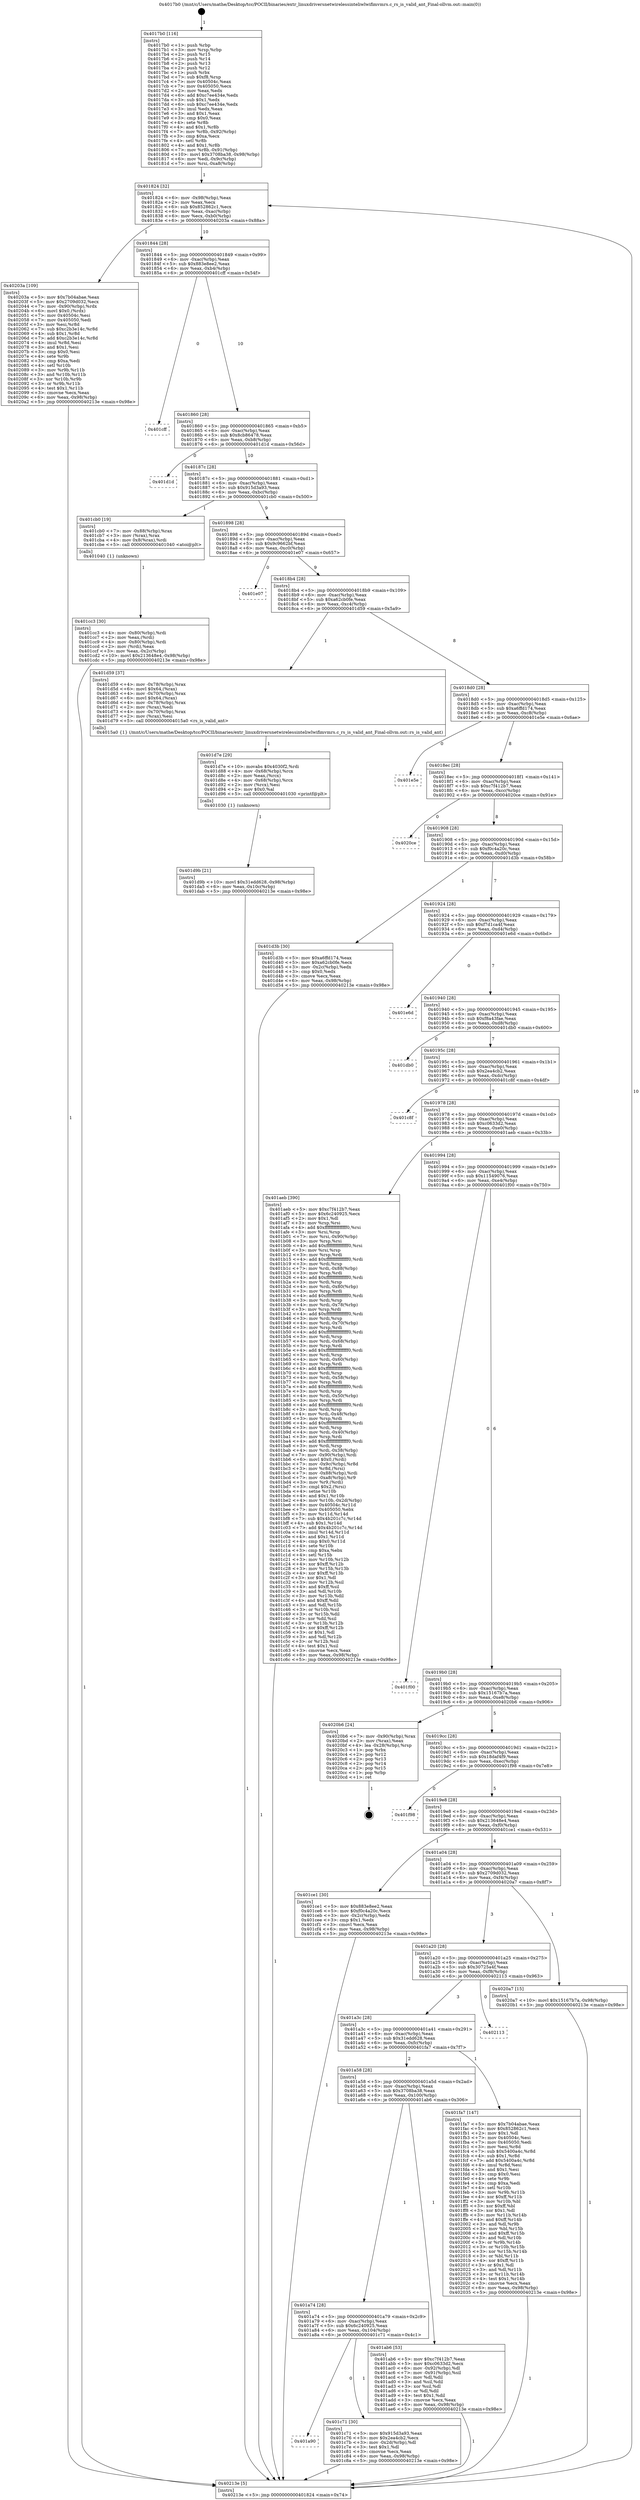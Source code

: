 digraph "0x4017b0" {
  label = "0x4017b0 (/mnt/c/Users/mathe/Desktop/tcc/POCII/binaries/extr_linuxdriversnetwirelessinteliwlwifimvmrs.c_rs_is_valid_ant_Final-ollvm.out::main(0))"
  labelloc = "t"
  node[shape=record]

  Entry [label="",width=0.3,height=0.3,shape=circle,fillcolor=black,style=filled]
  "0x401824" [label="{
     0x401824 [32]\l
     | [instrs]\l
     &nbsp;&nbsp;0x401824 \<+6\>: mov -0x98(%rbp),%eax\l
     &nbsp;&nbsp;0x40182a \<+2\>: mov %eax,%ecx\l
     &nbsp;&nbsp;0x40182c \<+6\>: sub $0x852862c1,%ecx\l
     &nbsp;&nbsp;0x401832 \<+6\>: mov %eax,-0xac(%rbp)\l
     &nbsp;&nbsp;0x401838 \<+6\>: mov %ecx,-0xb0(%rbp)\l
     &nbsp;&nbsp;0x40183e \<+6\>: je 000000000040203a \<main+0x88a\>\l
  }"]
  "0x40203a" [label="{
     0x40203a [109]\l
     | [instrs]\l
     &nbsp;&nbsp;0x40203a \<+5\>: mov $0x7b04abae,%eax\l
     &nbsp;&nbsp;0x40203f \<+5\>: mov $0x2709d032,%ecx\l
     &nbsp;&nbsp;0x402044 \<+7\>: mov -0x90(%rbp),%rdx\l
     &nbsp;&nbsp;0x40204b \<+6\>: movl $0x0,(%rdx)\l
     &nbsp;&nbsp;0x402051 \<+7\>: mov 0x40504c,%esi\l
     &nbsp;&nbsp;0x402058 \<+7\>: mov 0x405050,%edi\l
     &nbsp;&nbsp;0x40205f \<+3\>: mov %esi,%r8d\l
     &nbsp;&nbsp;0x402062 \<+7\>: sub $0xc2b3e14c,%r8d\l
     &nbsp;&nbsp;0x402069 \<+4\>: sub $0x1,%r8d\l
     &nbsp;&nbsp;0x40206d \<+7\>: add $0xc2b3e14c,%r8d\l
     &nbsp;&nbsp;0x402074 \<+4\>: imul %r8d,%esi\l
     &nbsp;&nbsp;0x402078 \<+3\>: and $0x1,%esi\l
     &nbsp;&nbsp;0x40207b \<+3\>: cmp $0x0,%esi\l
     &nbsp;&nbsp;0x40207e \<+4\>: sete %r9b\l
     &nbsp;&nbsp;0x402082 \<+3\>: cmp $0xa,%edi\l
     &nbsp;&nbsp;0x402085 \<+4\>: setl %r10b\l
     &nbsp;&nbsp;0x402089 \<+3\>: mov %r9b,%r11b\l
     &nbsp;&nbsp;0x40208c \<+3\>: and %r10b,%r11b\l
     &nbsp;&nbsp;0x40208f \<+3\>: xor %r10b,%r9b\l
     &nbsp;&nbsp;0x402092 \<+3\>: or %r9b,%r11b\l
     &nbsp;&nbsp;0x402095 \<+4\>: test $0x1,%r11b\l
     &nbsp;&nbsp;0x402099 \<+3\>: cmovne %ecx,%eax\l
     &nbsp;&nbsp;0x40209c \<+6\>: mov %eax,-0x98(%rbp)\l
     &nbsp;&nbsp;0x4020a2 \<+5\>: jmp 000000000040213e \<main+0x98e\>\l
  }"]
  "0x401844" [label="{
     0x401844 [28]\l
     | [instrs]\l
     &nbsp;&nbsp;0x401844 \<+5\>: jmp 0000000000401849 \<main+0x99\>\l
     &nbsp;&nbsp;0x401849 \<+6\>: mov -0xac(%rbp),%eax\l
     &nbsp;&nbsp;0x40184f \<+5\>: sub $0x883e8ee2,%eax\l
     &nbsp;&nbsp;0x401854 \<+6\>: mov %eax,-0xb4(%rbp)\l
     &nbsp;&nbsp;0x40185a \<+6\>: je 0000000000401cff \<main+0x54f\>\l
  }"]
  Exit [label="",width=0.3,height=0.3,shape=circle,fillcolor=black,style=filled,peripheries=2]
  "0x401cff" [label="{
     0x401cff\l
  }", style=dashed]
  "0x401860" [label="{
     0x401860 [28]\l
     | [instrs]\l
     &nbsp;&nbsp;0x401860 \<+5\>: jmp 0000000000401865 \<main+0xb5\>\l
     &nbsp;&nbsp;0x401865 \<+6\>: mov -0xac(%rbp),%eax\l
     &nbsp;&nbsp;0x40186b \<+5\>: sub $0x8cb86478,%eax\l
     &nbsp;&nbsp;0x401870 \<+6\>: mov %eax,-0xb8(%rbp)\l
     &nbsp;&nbsp;0x401876 \<+6\>: je 0000000000401d1d \<main+0x56d\>\l
  }"]
  "0x401d9b" [label="{
     0x401d9b [21]\l
     | [instrs]\l
     &nbsp;&nbsp;0x401d9b \<+10\>: movl $0x31edd628,-0x98(%rbp)\l
     &nbsp;&nbsp;0x401da5 \<+6\>: mov %eax,-0x10c(%rbp)\l
     &nbsp;&nbsp;0x401dab \<+5\>: jmp 000000000040213e \<main+0x98e\>\l
  }"]
  "0x401d1d" [label="{
     0x401d1d\l
  }", style=dashed]
  "0x40187c" [label="{
     0x40187c [28]\l
     | [instrs]\l
     &nbsp;&nbsp;0x40187c \<+5\>: jmp 0000000000401881 \<main+0xd1\>\l
     &nbsp;&nbsp;0x401881 \<+6\>: mov -0xac(%rbp),%eax\l
     &nbsp;&nbsp;0x401887 \<+5\>: sub $0x915d3a93,%eax\l
     &nbsp;&nbsp;0x40188c \<+6\>: mov %eax,-0xbc(%rbp)\l
     &nbsp;&nbsp;0x401892 \<+6\>: je 0000000000401cb0 \<main+0x500\>\l
  }"]
  "0x401d7e" [label="{
     0x401d7e [29]\l
     | [instrs]\l
     &nbsp;&nbsp;0x401d7e \<+10\>: movabs $0x4030f2,%rdi\l
     &nbsp;&nbsp;0x401d88 \<+4\>: mov -0x68(%rbp),%rcx\l
     &nbsp;&nbsp;0x401d8c \<+2\>: mov %eax,(%rcx)\l
     &nbsp;&nbsp;0x401d8e \<+4\>: mov -0x68(%rbp),%rcx\l
     &nbsp;&nbsp;0x401d92 \<+2\>: mov (%rcx),%esi\l
     &nbsp;&nbsp;0x401d94 \<+2\>: mov $0x0,%al\l
     &nbsp;&nbsp;0x401d96 \<+5\>: call 0000000000401030 \<printf@plt\>\l
     | [calls]\l
     &nbsp;&nbsp;0x401030 \{1\} (unknown)\l
  }"]
  "0x401cb0" [label="{
     0x401cb0 [19]\l
     | [instrs]\l
     &nbsp;&nbsp;0x401cb0 \<+7\>: mov -0x88(%rbp),%rax\l
     &nbsp;&nbsp;0x401cb7 \<+3\>: mov (%rax),%rax\l
     &nbsp;&nbsp;0x401cba \<+4\>: mov 0x8(%rax),%rdi\l
     &nbsp;&nbsp;0x401cbe \<+5\>: call 0000000000401040 \<atoi@plt\>\l
     | [calls]\l
     &nbsp;&nbsp;0x401040 \{1\} (unknown)\l
  }"]
  "0x401898" [label="{
     0x401898 [28]\l
     | [instrs]\l
     &nbsp;&nbsp;0x401898 \<+5\>: jmp 000000000040189d \<main+0xed\>\l
     &nbsp;&nbsp;0x40189d \<+6\>: mov -0xac(%rbp),%eax\l
     &nbsp;&nbsp;0x4018a3 \<+5\>: sub $0x9c9662bf,%eax\l
     &nbsp;&nbsp;0x4018a8 \<+6\>: mov %eax,-0xc0(%rbp)\l
     &nbsp;&nbsp;0x4018ae \<+6\>: je 0000000000401e07 \<main+0x657\>\l
  }"]
  "0x401cc3" [label="{
     0x401cc3 [30]\l
     | [instrs]\l
     &nbsp;&nbsp;0x401cc3 \<+4\>: mov -0x80(%rbp),%rdi\l
     &nbsp;&nbsp;0x401cc7 \<+2\>: mov %eax,(%rdi)\l
     &nbsp;&nbsp;0x401cc9 \<+4\>: mov -0x80(%rbp),%rdi\l
     &nbsp;&nbsp;0x401ccd \<+2\>: mov (%rdi),%eax\l
     &nbsp;&nbsp;0x401ccf \<+3\>: mov %eax,-0x2c(%rbp)\l
     &nbsp;&nbsp;0x401cd2 \<+10\>: movl $0x213648e4,-0x98(%rbp)\l
     &nbsp;&nbsp;0x401cdc \<+5\>: jmp 000000000040213e \<main+0x98e\>\l
  }"]
  "0x401e07" [label="{
     0x401e07\l
  }", style=dashed]
  "0x4018b4" [label="{
     0x4018b4 [28]\l
     | [instrs]\l
     &nbsp;&nbsp;0x4018b4 \<+5\>: jmp 00000000004018b9 \<main+0x109\>\l
     &nbsp;&nbsp;0x4018b9 \<+6\>: mov -0xac(%rbp),%eax\l
     &nbsp;&nbsp;0x4018bf \<+5\>: sub $0xa62cb0fe,%eax\l
     &nbsp;&nbsp;0x4018c4 \<+6\>: mov %eax,-0xc4(%rbp)\l
     &nbsp;&nbsp;0x4018ca \<+6\>: je 0000000000401d59 \<main+0x5a9\>\l
  }"]
  "0x401a90" [label="{
     0x401a90\l
  }", style=dashed]
  "0x401d59" [label="{
     0x401d59 [37]\l
     | [instrs]\l
     &nbsp;&nbsp;0x401d59 \<+4\>: mov -0x78(%rbp),%rax\l
     &nbsp;&nbsp;0x401d5d \<+6\>: movl $0x64,(%rax)\l
     &nbsp;&nbsp;0x401d63 \<+4\>: mov -0x70(%rbp),%rax\l
     &nbsp;&nbsp;0x401d67 \<+6\>: movl $0x64,(%rax)\l
     &nbsp;&nbsp;0x401d6d \<+4\>: mov -0x78(%rbp),%rax\l
     &nbsp;&nbsp;0x401d71 \<+2\>: mov (%rax),%edi\l
     &nbsp;&nbsp;0x401d73 \<+4\>: mov -0x70(%rbp),%rax\l
     &nbsp;&nbsp;0x401d77 \<+2\>: mov (%rax),%esi\l
     &nbsp;&nbsp;0x401d79 \<+5\>: call 00000000004015a0 \<rs_is_valid_ant\>\l
     | [calls]\l
     &nbsp;&nbsp;0x4015a0 \{1\} (/mnt/c/Users/mathe/Desktop/tcc/POCII/binaries/extr_linuxdriversnetwirelessinteliwlwifimvmrs.c_rs_is_valid_ant_Final-ollvm.out::rs_is_valid_ant)\l
  }"]
  "0x4018d0" [label="{
     0x4018d0 [28]\l
     | [instrs]\l
     &nbsp;&nbsp;0x4018d0 \<+5\>: jmp 00000000004018d5 \<main+0x125\>\l
     &nbsp;&nbsp;0x4018d5 \<+6\>: mov -0xac(%rbp),%eax\l
     &nbsp;&nbsp;0x4018db \<+5\>: sub $0xa6ffd174,%eax\l
     &nbsp;&nbsp;0x4018e0 \<+6\>: mov %eax,-0xc8(%rbp)\l
     &nbsp;&nbsp;0x4018e6 \<+6\>: je 0000000000401e5e \<main+0x6ae\>\l
  }"]
  "0x401c71" [label="{
     0x401c71 [30]\l
     | [instrs]\l
     &nbsp;&nbsp;0x401c71 \<+5\>: mov $0x915d3a93,%eax\l
     &nbsp;&nbsp;0x401c76 \<+5\>: mov $0x2ea4cb2,%ecx\l
     &nbsp;&nbsp;0x401c7b \<+3\>: mov -0x2d(%rbp),%dl\l
     &nbsp;&nbsp;0x401c7e \<+3\>: test $0x1,%dl\l
     &nbsp;&nbsp;0x401c81 \<+3\>: cmovne %ecx,%eax\l
     &nbsp;&nbsp;0x401c84 \<+6\>: mov %eax,-0x98(%rbp)\l
     &nbsp;&nbsp;0x401c8a \<+5\>: jmp 000000000040213e \<main+0x98e\>\l
  }"]
  "0x401e5e" [label="{
     0x401e5e\l
  }", style=dashed]
  "0x4018ec" [label="{
     0x4018ec [28]\l
     | [instrs]\l
     &nbsp;&nbsp;0x4018ec \<+5\>: jmp 00000000004018f1 \<main+0x141\>\l
     &nbsp;&nbsp;0x4018f1 \<+6\>: mov -0xac(%rbp),%eax\l
     &nbsp;&nbsp;0x4018f7 \<+5\>: sub $0xc7f412b7,%eax\l
     &nbsp;&nbsp;0x4018fc \<+6\>: mov %eax,-0xcc(%rbp)\l
     &nbsp;&nbsp;0x401902 \<+6\>: je 00000000004020ce \<main+0x91e\>\l
  }"]
  "0x4017b0" [label="{
     0x4017b0 [116]\l
     | [instrs]\l
     &nbsp;&nbsp;0x4017b0 \<+1\>: push %rbp\l
     &nbsp;&nbsp;0x4017b1 \<+3\>: mov %rsp,%rbp\l
     &nbsp;&nbsp;0x4017b4 \<+2\>: push %r15\l
     &nbsp;&nbsp;0x4017b6 \<+2\>: push %r14\l
     &nbsp;&nbsp;0x4017b8 \<+2\>: push %r13\l
     &nbsp;&nbsp;0x4017ba \<+2\>: push %r12\l
     &nbsp;&nbsp;0x4017bc \<+1\>: push %rbx\l
     &nbsp;&nbsp;0x4017bd \<+7\>: sub $0xf8,%rsp\l
     &nbsp;&nbsp;0x4017c4 \<+7\>: mov 0x40504c,%eax\l
     &nbsp;&nbsp;0x4017cb \<+7\>: mov 0x405050,%ecx\l
     &nbsp;&nbsp;0x4017d2 \<+2\>: mov %eax,%edx\l
     &nbsp;&nbsp;0x4017d4 \<+6\>: add $0xc7ee434e,%edx\l
     &nbsp;&nbsp;0x4017da \<+3\>: sub $0x1,%edx\l
     &nbsp;&nbsp;0x4017dd \<+6\>: sub $0xc7ee434e,%edx\l
     &nbsp;&nbsp;0x4017e3 \<+3\>: imul %edx,%eax\l
     &nbsp;&nbsp;0x4017e6 \<+3\>: and $0x1,%eax\l
     &nbsp;&nbsp;0x4017e9 \<+3\>: cmp $0x0,%eax\l
     &nbsp;&nbsp;0x4017ec \<+4\>: sete %r8b\l
     &nbsp;&nbsp;0x4017f0 \<+4\>: and $0x1,%r8b\l
     &nbsp;&nbsp;0x4017f4 \<+7\>: mov %r8b,-0x92(%rbp)\l
     &nbsp;&nbsp;0x4017fb \<+3\>: cmp $0xa,%ecx\l
     &nbsp;&nbsp;0x4017fe \<+4\>: setl %r8b\l
     &nbsp;&nbsp;0x401802 \<+4\>: and $0x1,%r8b\l
     &nbsp;&nbsp;0x401806 \<+7\>: mov %r8b,-0x91(%rbp)\l
     &nbsp;&nbsp;0x40180d \<+10\>: movl $0x3708ba38,-0x98(%rbp)\l
     &nbsp;&nbsp;0x401817 \<+6\>: mov %edi,-0x9c(%rbp)\l
     &nbsp;&nbsp;0x40181d \<+7\>: mov %rsi,-0xa8(%rbp)\l
  }"]
  "0x4020ce" [label="{
     0x4020ce\l
  }", style=dashed]
  "0x401908" [label="{
     0x401908 [28]\l
     | [instrs]\l
     &nbsp;&nbsp;0x401908 \<+5\>: jmp 000000000040190d \<main+0x15d\>\l
     &nbsp;&nbsp;0x40190d \<+6\>: mov -0xac(%rbp),%eax\l
     &nbsp;&nbsp;0x401913 \<+5\>: sub $0xf0c4a20c,%eax\l
     &nbsp;&nbsp;0x401918 \<+6\>: mov %eax,-0xd0(%rbp)\l
     &nbsp;&nbsp;0x40191e \<+6\>: je 0000000000401d3b \<main+0x58b\>\l
  }"]
  "0x40213e" [label="{
     0x40213e [5]\l
     | [instrs]\l
     &nbsp;&nbsp;0x40213e \<+5\>: jmp 0000000000401824 \<main+0x74\>\l
  }"]
  "0x401d3b" [label="{
     0x401d3b [30]\l
     | [instrs]\l
     &nbsp;&nbsp;0x401d3b \<+5\>: mov $0xa6ffd174,%eax\l
     &nbsp;&nbsp;0x401d40 \<+5\>: mov $0xa62cb0fe,%ecx\l
     &nbsp;&nbsp;0x401d45 \<+3\>: mov -0x2c(%rbp),%edx\l
     &nbsp;&nbsp;0x401d48 \<+3\>: cmp $0x0,%edx\l
     &nbsp;&nbsp;0x401d4b \<+3\>: cmove %ecx,%eax\l
     &nbsp;&nbsp;0x401d4e \<+6\>: mov %eax,-0x98(%rbp)\l
     &nbsp;&nbsp;0x401d54 \<+5\>: jmp 000000000040213e \<main+0x98e\>\l
  }"]
  "0x401924" [label="{
     0x401924 [28]\l
     | [instrs]\l
     &nbsp;&nbsp;0x401924 \<+5\>: jmp 0000000000401929 \<main+0x179\>\l
     &nbsp;&nbsp;0x401929 \<+6\>: mov -0xac(%rbp),%eax\l
     &nbsp;&nbsp;0x40192f \<+5\>: sub $0xf7d1ca4f,%eax\l
     &nbsp;&nbsp;0x401934 \<+6\>: mov %eax,-0xd4(%rbp)\l
     &nbsp;&nbsp;0x40193a \<+6\>: je 0000000000401e6d \<main+0x6bd\>\l
  }"]
  "0x401a74" [label="{
     0x401a74 [28]\l
     | [instrs]\l
     &nbsp;&nbsp;0x401a74 \<+5\>: jmp 0000000000401a79 \<main+0x2c9\>\l
     &nbsp;&nbsp;0x401a79 \<+6\>: mov -0xac(%rbp),%eax\l
     &nbsp;&nbsp;0x401a7f \<+5\>: sub $0x6c240925,%eax\l
     &nbsp;&nbsp;0x401a84 \<+6\>: mov %eax,-0x104(%rbp)\l
     &nbsp;&nbsp;0x401a8a \<+6\>: je 0000000000401c71 \<main+0x4c1\>\l
  }"]
  "0x401e6d" [label="{
     0x401e6d\l
  }", style=dashed]
  "0x401940" [label="{
     0x401940 [28]\l
     | [instrs]\l
     &nbsp;&nbsp;0x401940 \<+5\>: jmp 0000000000401945 \<main+0x195\>\l
     &nbsp;&nbsp;0x401945 \<+6\>: mov -0xac(%rbp),%eax\l
     &nbsp;&nbsp;0x40194b \<+5\>: sub $0xf8a43fae,%eax\l
     &nbsp;&nbsp;0x401950 \<+6\>: mov %eax,-0xd8(%rbp)\l
     &nbsp;&nbsp;0x401956 \<+6\>: je 0000000000401db0 \<main+0x600\>\l
  }"]
  "0x401ab6" [label="{
     0x401ab6 [53]\l
     | [instrs]\l
     &nbsp;&nbsp;0x401ab6 \<+5\>: mov $0xc7f412b7,%eax\l
     &nbsp;&nbsp;0x401abb \<+5\>: mov $0xc0633d2,%ecx\l
     &nbsp;&nbsp;0x401ac0 \<+6\>: mov -0x92(%rbp),%dl\l
     &nbsp;&nbsp;0x401ac6 \<+7\>: mov -0x91(%rbp),%sil\l
     &nbsp;&nbsp;0x401acd \<+3\>: mov %dl,%dil\l
     &nbsp;&nbsp;0x401ad0 \<+3\>: and %sil,%dil\l
     &nbsp;&nbsp;0x401ad3 \<+3\>: xor %sil,%dl\l
     &nbsp;&nbsp;0x401ad6 \<+3\>: or %dl,%dil\l
     &nbsp;&nbsp;0x401ad9 \<+4\>: test $0x1,%dil\l
     &nbsp;&nbsp;0x401add \<+3\>: cmovne %ecx,%eax\l
     &nbsp;&nbsp;0x401ae0 \<+6\>: mov %eax,-0x98(%rbp)\l
     &nbsp;&nbsp;0x401ae6 \<+5\>: jmp 000000000040213e \<main+0x98e\>\l
  }"]
  "0x401db0" [label="{
     0x401db0\l
  }", style=dashed]
  "0x40195c" [label="{
     0x40195c [28]\l
     | [instrs]\l
     &nbsp;&nbsp;0x40195c \<+5\>: jmp 0000000000401961 \<main+0x1b1\>\l
     &nbsp;&nbsp;0x401961 \<+6\>: mov -0xac(%rbp),%eax\l
     &nbsp;&nbsp;0x401967 \<+5\>: sub $0x2ea4cb2,%eax\l
     &nbsp;&nbsp;0x40196c \<+6\>: mov %eax,-0xdc(%rbp)\l
     &nbsp;&nbsp;0x401972 \<+6\>: je 0000000000401c8f \<main+0x4df\>\l
  }"]
  "0x401a58" [label="{
     0x401a58 [28]\l
     | [instrs]\l
     &nbsp;&nbsp;0x401a58 \<+5\>: jmp 0000000000401a5d \<main+0x2ad\>\l
     &nbsp;&nbsp;0x401a5d \<+6\>: mov -0xac(%rbp),%eax\l
     &nbsp;&nbsp;0x401a63 \<+5\>: sub $0x3708ba38,%eax\l
     &nbsp;&nbsp;0x401a68 \<+6\>: mov %eax,-0x100(%rbp)\l
     &nbsp;&nbsp;0x401a6e \<+6\>: je 0000000000401ab6 \<main+0x306\>\l
  }"]
  "0x401c8f" [label="{
     0x401c8f\l
  }", style=dashed]
  "0x401978" [label="{
     0x401978 [28]\l
     | [instrs]\l
     &nbsp;&nbsp;0x401978 \<+5\>: jmp 000000000040197d \<main+0x1cd\>\l
     &nbsp;&nbsp;0x40197d \<+6\>: mov -0xac(%rbp),%eax\l
     &nbsp;&nbsp;0x401983 \<+5\>: sub $0xc0633d2,%eax\l
     &nbsp;&nbsp;0x401988 \<+6\>: mov %eax,-0xe0(%rbp)\l
     &nbsp;&nbsp;0x40198e \<+6\>: je 0000000000401aeb \<main+0x33b\>\l
  }"]
  "0x401fa7" [label="{
     0x401fa7 [147]\l
     | [instrs]\l
     &nbsp;&nbsp;0x401fa7 \<+5\>: mov $0x7b04abae,%eax\l
     &nbsp;&nbsp;0x401fac \<+5\>: mov $0x852862c1,%ecx\l
     &nbsp;&nbsp;0x401fb1 \<+2\>: mov $0x1,%dl\l
     &nbsp;&nbsp;0x401fb3 \<+7\>: mov 0x40504c,%esi\l
     &nbsp;&nbsp;0x401fba \<+7\>: mov 0x405050,%edi\l
     &nbsp;&nbsp;0x401fc1 \<+3\>: mov %esi,%r8d\l
     &nbsp;&nbsp;0x401fc4 \<+7\>: sub $0x5400a4c,%r8d\l
     &nbsp;&nbsp;0x401fcb \<+4\>: sub $0x1,%r8d\l
     &nbsp;&nbsp;0x401fcf \<+7\>: add $0x5400a4c,%r8d\l
     &nbsp;&nbsp;0x401fd6 \<+4\>: imul %r8d,%esi\l
     &nbsp;&nbsp;0x401fda \<+3\>: and $0x1,%esi\l
     &nbsp;&nbsp;0x401fdd \<+3\>: cmp $0x0,%esi\l
     &nbsp;&nbsp;0x401fe0 \<+4\>: sete %r9b\l
     &nbsp;&nbsp;0x401fe4 \<+3\>: cmp $0xa,%edi\l
     &nbsp;&nbsp;0x401fe7 \<+4\>: setl %r10b\l
     &nbsp;&nbsp;0x401feb \<+3\>: mov %r9b,%r11b\l
     &nbsp;&nbsp;0x401fee \<+4\>: xor $0xff,%r11b\l
     &nbsp;&nbsp;0x401ff2 \<+3\>: mov %r10b,%bl\l
     &nbsp;&nbsp;0x401ff5 \<+3\>: xor $0xff,%bl\l
     &nbsp;&nbsp;0x401ff8 \<+3\>: xor $0x1,%dl\l
     &nbsp;&nbsp;0x401ffb \<+3\>: mov %r11b,%r14b\l
     &nbsp;&nbsp;0x401ffe \<+4\>: and $0xff,%r14b\l
     &nbsp;&nbsp;0x402002 \<+3\>: and %dl,%r9b\l
     &nbsp;&nbsp;0x402005 \<+3\>: mov %bl,%r15b\l
     &nbsp;&nbsp;0x402008 \<+4\>: and $0xff,%r15b\l
     &nbsp;&nbsp;0x40200c \<+3\>: and %dl,%r10b\l
     &nbsp;&nbsp;0x40200f \<+3\>: or %r9b,%r14b\l
     &nbsp;&nbsp;0x402012 \<+3\>: or %r10b,%r15b\l
     &nbsp;&nbsp;0x402015 \<+3\>: xor %r15b,%r14b\l
     &nbsp;&nbsp;0x402018 \<+3\>: or %bl,%r11b\l
     &nbsp;&nbsp;0x40201b \<+4\>: xor $0xff,%r11b\l
     &nbsp;&nbsp;0x40201f \<+3\>: or $0x1,%dl\l
     &nbsp;&nbsp;0x402022 \<+3\>: and %dl,%r11b\l
     &nbsp;&nbsp;0x402025 \<+3\>: or %r11b,%r14b\l
     &nbsp;&nbsp;0x402028 \<+4\>: test $0x1,%r14b\l
     &nbsp;&nbsp;0x40202c \<+3\>: cmovne %ecx,%eax\l
     &nbsp;&nbsp;0x40202f \<+6\>: mov %eax,-0x98(%rbp)\l
     &nbsp;&nbsp;0x402035 \<+5\>: jmp 000000000040213e \<main+0x98e\>\l
  }"]
  "0x401aeb" [label="{
     0x401aeb [390]\l
     | [instrs]\l
     &nbsp;&nbsp;0x401aeb \<+5\>: mov $0xc7f412b7,%eax\l
     &nbsp;&nbsp;0x401af0 \<+5\>: mov $0x6c240925,%ecx\l
     &nbsp;&nbsp;0x401af5 \<+2\>: mov $0x1,%dl\l
     &nbsp;&nbsp;0x401af7 \<+3\>: mov %rsp,%rsi\l
     &nbsp;&nbsp;0x401afa \<+4\>: add $0xfffffffffffffff0,%rsi\l
     &nbsp;&nbsp;0x401afe \<+3\>: mov %rsi,%rsp\l
     &nbsp;&nbsp;0x401b01 \<+7\>: mov %rsi,-0x90(%rbp)\l
     &nbsp;&nbsp;0x401b08 \<+3\>: mov %rsp,%rsi\l
     &nbsp;&nbsp;0x401b0b \<+4\>: add $0xfffffffffffffff0,%rsi\l
     &nbsp;&nbsp;0x401b0f \<+3\>: mov %rsi,%rsp\l
     &nbsp;&nbsp;0x401b12 \<+3\>: mov %rsp,%rdi\l
     &nbsp;&nbsp;0x401b15 \<+4\>: add $0xfffffffffffffff0,%rdi\l
     &nbsp;&nbsp;0x401b19 \<+3\>: mov %rdi,%rsp\l
     &nbsp;&nbsp;0x401b1c \<+7\>: mov %rdi,-0x88(%rbp)\l
     &nbsp;&nbsp;0x401b23 \<+3\>: mov %rsp,%rdi\l
     &nbsp;&nbsp;0x401b26 \<+4\>: add $0xfffffffffffffff0,%rdi\l
     &nbsp;&nbsp;0x401b2a \<+3\>: mov %rdi,%rsp\l
     &nbsp;&nbsp;0x401b2d \<+4\>: mov %rdi,-0x80(%rbp)\l
     &nbsp;&nbsp;0x401b31 \<+3\>: mov %rsp,%rdi\l
     &nbsp;&nbsp;0x401b34 \<+4\>: add $0xfffffffffffffff0,%rdi\l
     &nbsp;&nbsp;0x401b38 \<+3\>: mov %rdi,%rsp\l
     &nbsp;&nbsp;0x401b3b \<+4\>: mov %rdi,-0x78(%rbp)\l
     &nbsp;&nbsp;0x401b3f \<+3\>: mov %rsp,%rdi\l
     &nbsp;&nbsp;0x401b42 \<+4\>: add $0xfffffffffffffff0,%rdi\l
     &nbsp;&nbsp;0x401b46 \<+3\>: mov %rdi,%rsp\l
     &nbsp;&nbsp;0x401b49 \<+4\>: mov %rdi,-0x70(%rbp)\l
     &nbsp;&nbsp;0x401b4d \<+3\>: mov %rsp,%rdi\l
     &nbsp;&nbsp;0x401b50 \<+4\>: add $0xfffffffffffffff0,%rdi\l
     &nbsp;&nbsp;0x401b54 \<+3\>: mov %rdi,%rsp\l
     &nbsp;&nbsp;0x401b57 \<+4\>: mov %rdi,-0x68(%rbp)\l
     &nbsp;&nbsp;0x401b5b \<+3\>: mov %rsp,%rdi\l
     &nbsp;&nbsp;0x401b5e \<+4\>: add $0xfffffffffffffff0,%rdi\l
     &nbsp;&nbsp;0x401b62 \<+3\>: mov %rdi,%rsp\l
     &nbsp;&nbsp;0x401b65 \<+4\>: mov %rdi,-0x60(%rbp)\l
     &nbsp;&nbsp;0x401b69 \<+3\>: mov %rsp,%rdi\l
     &nbsp;&nbsp;0x401b6c \<+4\>: add $0xfffffffffffffff0,%rdi\l
     &nbsp;&nbsp;0x401b70 \<+3\>: mov %rdi,%rsp\l
     &nbsp;&nbsp;0x401b73 \<+4\>: mov %rdi,-0x58(%rbp)\l
     &nbsp;&nbsp;0x401b77 \<+3\>: mov %rsp,%rdi\l
     &nbsp;&nbsp;0x401b7a \<+4\>: add $0xfffffffffffffff0,%rdi\l
     &nbsp;&nbsp;0x401b7e \<+3\>: mov %rdi,%rsp\l
     &nbsp;&nbsp;0x401b81 \<+4\>: mov %rdi,-0x50(%rbp)\l
     &nbsp;&nbsp;0x401b85 \<+3\>: mov %rsp,%rdi\l
     &nbsp;&nbsp;0x401b88 \<+4\>: add $0xfffffffffffffff0,%rdi\l
     &nbsp;&nbsp;0x401b8c \<+3\>: mov %rdi,%rsp\l
     &nbsp;&nbsp;0x401b8f \<+4\>: mov %rdi,-0x48(%rbp)\l
     &nbsp;&nbsp;0x401b93 \<+3\>: mov %rsp,%rdi\l
     &nbsp;&nbsp;0x401b96 \<+4\>: add $0xfffffffffffffff0,%rdi\l
     &nbsp;&nbsp;0x401b9a \<+3\>: mov %rdi,%rsp\l
     &nbsp;&nbsp;0x401b9d \<+4\>: mov %rdi,-0x40(%rbp)\l
     &nbsp;&nbsp;0x401ba1 \<+3\>: mov %rsp,%rdi\l
     &nbsp;&nbsp;0x401ba4 \<+4\>: add $0xfffffffffffffff0,%rdi\l
     &nbsp;&nbsp;0x401ba8 \<+3\>: mov %rdi,%rsp\l
     &nbsp;&nbsp;0x401bab \<+4\>: mov %rdi,-0x38(%rbp)\l
     &nbsp;&nbsp;0x401baf \<+7\>: mov -0x90(%rbp),%rdi\l
     &nbsp;&nbsp;0x401bb6 \<+6\>: movl $0x0,(%rdi)\l
     &nbsp;&nbsp;0x401bbc \<+7\>: mov -0x9c(%rbp),%r8d\l
     &nbsp;&nbsp;0x401bc3 \<+3\>: mov %r8d,(%rsi)\l
     &nbsp;&nbsp;0x401bc6 \<+7\>: mov -0x88(%rbp),%rdi\l
     &nbsp;&nbsp;0x401bcd \<+7\>: mov -0xa8(%rbp),%r9\l
     &nbsp;&nbsp;0x401bd4 \<+3\>: mov %r9,(%rdi)\l
     &nbsp;&nbsp;0x401bd7 \<+3\>: cmpl $0x2,(%rsi)\l
     &nbsp;&nbsp;0x401bda \<+4\>: setne %r10b\l
     &nbsp;&nbsp;0x401bde \<+4\>: and $0x1,%r10b\l
     &nbsp;&nbsp;0x401be2 \<+4\>: mov %r10b,-0x2d(%rbp)\l
     &nbsp;&nbsp;0x401be6 \<+8\>: mov 0x40504c,%r11d\l
     &nbsp;&nbsp;0x401bee \<+7\>: mov 0x405050,%ebx\l
     &nbsp;&nbsp;0x401bf5 \<+3\>: mov %r11d,%r14d\l
     &nbsp;&nbsp;0x401bf8 \<+7\>: sub $0x4b201c7c,%r14d\l
     &nbsp;&nbsp;0x401bff \<+4\>: sub $0x1,%r14d\l
     &nbsp;&nbsp;0x401c03 \<+7\>: add $0x4b201c7c,%r14d\l
     &nbsp;&nbsp;0x401c0a \<+4\>: imul %r14d,%r11d\l
     &nbsp;&nbsp;0x401c0e \<+4\>: and $0x1,%r11d\l
     &nbsp;&nbsp;0x401c12 \<+4\>: cmp $0x0,%r11d\l
     &nbsp;&nbsp;0x401c16 \<+4\>: sete %r10b\l
     &nbsp;&nbsp;0x401c1a \<+3\>: cmp $0xa,%ebx\l
     &nbsp;&nbsp;0x401c1d \<+4\>: setl %r15b\l
     &nbsp;&nbsp;0x401c21 \<+3\>: mov %r10b,%r12b\l
     &nbsp;&nbsp;0x401c24 \<+4\>: xor $0xff,%r12b\l
     &nbsp;&nbsp;0x401c28 \<+3\>: mov %r15b,%r13b\l
     &nbsp;&nbsp;0x401c2b \<+4\>: xor $0xff,%r13b\l
     &nbsp;&nbsp;0x401c2f \<+3\>: xor $0x1,%dl\l
     &nbsp;&nbsp;0x401c32 \<+3\>: mov %r12b,%sil\l
     &nbsp;&nbsp;0x401c35 \<+4\>: and $0xff,%sil\l
     &nbsp;&nbsp;0x401c39 \<+3\>: and %dl,%r10b\l
     &nbsp;&nbsp;0x401c3c \<+3\>: mov %r13b,%dil\l
     &nbsp;&nbsp;0x401c3f \<+4\>: and $0xff,%dil\l
     &nbsp;&nbsp;0x401c43 \<+3\>: and %dl,%r15b\l
     &nbsp;&nbsp;0x401c46 \<+3\>: or %r10b,%sil\l
     &nbsp;&nbsp;0x401c49 \<+3\>: or %r15b,%dil\l
     &nbsp;&nbsp;0x401c4c \<+3\>: xor %dil,%sil\l
     &nbsp;&nbsp;0x401c4f \<+3\>: or %r13b,%r12b\l
     &nbsp;&nbsp;0x401c52 \<+4\>: xor $0xff,%r12b\l
     &nbsp;&nbsp;0x401c56 \<+3\>: or $0x1,%dl\l
     &nbsp;&nbsp;0x401c59 \<+3\>: and %dl,%r12b\l
     &nbsp;&nbsp;0x401c5c \<+3\>: or %r12b,%sil\l
     &nbsp;&nbsp;0x401c5f \<+4\>: test $0x1,%sil\l
     &nbsp;&nbsp;0x401c63 \<+3\>: cmovne %ecx,%eax\l
     &nbsp;&nbsp;0x401c66 \<+6\>: mov %eax,-0x98(%rbp)\l
     &nbsp;&nbsp;0x401c6c \<+5\>: jmp 000000000040213e \<main+0x98e\>\l
  }"]
  "0x401994" [label="{
     0x401994 [28]\l
     | [instrs]\l
     &nbsp;&nbsp;0x401994 \<+5\>: jmp 0000000000401999 \<main+0x1e9\>\l
     &nbsp;&nbsp;0x401999 \<+6\>: mov -0xac(%rbp),%eax\l
     &nbsp;&nbsp;0x40199f \<+5\>: sub $0x11549076,%eax\l
     &nbsp;&nbsp;0x4019a4 \<+6\>: mov %eax,-0xe4(%rbp)\l
     &nbsp;&nbsp;0x4019aa \<+6\>: je 0000000000401f00 \<main+0x750\>\l
  }"]
  "0x401a3c" [label="{
     0x401a3c [28]\l
     | [instrs]\l
     &nbsp;&nbsp;0x401a3c \<+5\>: jmp 0000000000401a41 \<main+0x291\>\l
     &nbsp;&nbsp;0x401a41 \<+6\>: mov -0xac(%rbp),%eax\l
     &nbsp;&nbsp;0x401a47 \<+5\>: sub $0x31edd628,%eax\l
     &nbsp;&nbsp;0x401a4c \<+6\>: mov %eax,-0xfc(%rbp)\l
     &nbsp;&nbsp;0x401a52 \<+6\>: je 0000000000401fa7 \<main+0x7f7\>\l
  }"]
  "0x401f00" [label="{
     0x401f00\l
  }", style=dashed]
  "0x4019b0" [label="{
     0x4019b0 [28]\l
     | [instrs]\l
     &nbsp;&nbsp;0x4019b0 \<+5\>: jmp 00000000004019b5 \<main+0x205\>\l
     &nbsp;&nbsp;0x4019b5 \<+6\>: mov -0xac(%rbp),%eax\l
     &nbsp;&nbsp;0x4019bb \<+5\>: sub $0x15167b7a,%eax\l
     &nbsp;&nbsp;0x4019c0 \<+6\>: mov %eax,-0xe8(%rbp)\l
     &nbsp;&nbsp;0x4019c6 \<+6\>: je 00000000004020b6 \<main+0x906\>\l
  }"]
  "0x402113" [label="{
     0x402113\l
  }", style=dashed]
  "0x4020b6" [label="{
     0x4020b6 [24]\l
     | [instrs]\l
     &nbsp;&nbsp;0x4020b6 \<+7\>: mov -0x90(%rbp),%rax\l
     &nbsp;&nbsp;0x4020bd \<+2\>: mov (%rax),%eax\l
     &nbsp;&nbsp;0x4020bf \<+4\>: lea -0x28(%rbp),%rsp\l
     &nbsp;&nbsp;0x4020c3 \<+1\>: pop %rbx\l
     &nbsp;&nbsp;0x4020c4 \<+2\>: pop %r12\l
     &nbsp;&nbsp;0x4020c6 \<+2\>: pop %r13\l
     &nbsp;&nbsp;0x4020c8 \<+2\>: pop %r14\l
     &nbsp;&nbsp;0x4020ca \<+2\>: pop %r15\l
     &nbsp;&nbsp;0x4020cc \<+1\>: pop %rbp\l
     &nbsp;&nbsp;0x4020cd \<+1\>: ret\l
  }"]
  "0x4019cc" [label="{
     0x4019cc [28]\l
     | [instrs]\l
     &nbsp;&nbsp;0x4019cc \<+5\>: jmp 00000000004019d1 \<main+0x221\>\l
     &nbsp;&nbsp;0x4019d1 \<+6\>: mov -0xac(%rbp),%eax\l
     &nbsp;&nbsp;0x4019d7 \<+5\>: sub $0x18daf4f9,%eax\l
     &nbsp;&nbsp;0x4019dc \<+6\>: mov %eax,-0xec(%rbp)\l
     &nbsp;&nbsp;0x4019e2 \<+6\>: je 0000000000401f98 \<main+0x7e8\>\l
  }"]
  "0x401a20" [label="{
     0x401a20 [28]\l
     | [instrs]\l
     &nbsp;&nbsp;0x401a20 \<+5\>: jmp 0000000000401a25 \<main+0x275\>\l
     &nbsp;&nbsp;0x401a25 \<+6\>: mov -0xac(%rbp),%eax\l
     &nbsp;&nbsp;0x401a2b \<+5\>: sub $0x30725a4f,%eax\l
     &nbsp;&nbsp;0x401a30 \<+6\>: mov %eax,-0xf8(%rbp)\l
     &nbsp;&nbsp;0x401a36 \<+6\>: je 0000000000402113 \<main+0x963\>\l
  }"]
  "0x401f98" [label="{
     0x401f98\l
  }", style=dashed]
  "0x4019e8" [label="{
     0x4019e8 [28]\l
     | [instrs]\l
     &nbsp;&nbsp;0x4019e8 \<+5\>: jmp 00000000004019ed \<main+0x23d\>\l
     &nbsp;&nbsp;0x4019ed \<+6\>: mov -0xac(%rbp),%eax\l
     &nbsp;&nbsp;0x4019f3 \<+5\>: sub $0x213648e4,%eax\l
     &nbsp;&nbsp;0x4019f8 \<+6\>: mov %eax,-0xf0(%rbp)\l
     &nbsp;&nbsp;0x4019fe \<+6\>: je 0000000000401ce1 \<main+0x531\>\l
  }"]
  "0x4020a7" [label="{
     0x4020a7 [15]\l
     | [instrs]\l
     &nbsp;&nbsp;0x4020a7 \<+10\>: movl $0x15167b7a,-0x98(%rbp)\l
     &nbsp;&nbsp;0x4020b1 \<+5\>: jmp 000000000040213e \<main+0x98e\>\l
  }"]
  "0x401ce1" [label="{
     0x401ce1 [30]\l
     | [instrs]\l
     &nbsp;&nbsp;0x401ce1 \<+5\>: mov $0x883e8ee2,%eax\l
     &nbsp;&nbsp;0x401ce6 \<+5\>: mov $0xf0c4a20c,%ecx\l
     &nbsp;&nbsp;0x401ceb \<+3\>: mov -0x2c(%rbp),%edx\l
     &nbsp;&nbsp;0x401cee \<+3\>: cmp $0x1,%edx\l
     &nbsp;&nbsp;0x401cf1 \<+3\>: cmovl %ecx,%eax\l
     &nbsp;&nbsp;0x401cf4 \<+6\>: mov %eax,-0x98(%rbp)\l
     &nbsp;&nbsp;0x401cfa \<+5\>: jmp 000000000040213e \<main+0x98e\>\l
  }"]
  "0x401a04" [label="{
     0x401a04 [28]\l
     | [instrs]\l
     &nbsp;&nbsp;0x401a04 \<+5\>: jmp 0000000000401a09 \<main+0x259\>\l
     &nbsp;&nbsp;0x401a09 \<+6\>: mov -0xac(%rbp),%eax\l
     &nbsp;&nbsp;0x401a0f \<+5\>: sub $0x2709d032,%eax\l
     &nbsp;&nbsp;0x401a14 \<+6\>: mov %eax,-0xf4(%rbp)\l
     &nbsp;&nbsp;0x401a1a \<+6\>: je 00000000004020a7 \<main+0x8f7\>\l
  }"]
  Entry -> "0x4017b0" [label=" 1"]
  "0x401824" -> "0x40203a" [label=" 1"]
  "0x401824" -> "0x401844" [label=" 10"]
  "0x4020b6" -> Exit [label=" 1"]
  "0x401844" -> "0x401cff" [label=" 0"]
  "0x401844" -> "0x401860" [label=" 10"]
  "0x4020a7" -> "0x40213e" [label=" 1"]
  "0x401860" -> "0x401d1d" [label=" 0"]
  "0x401860" -> "0x40187c" [label=" 10"]
  "0x40203a" -> "0x40213e" [label=" 1"]
  "0x40187c" -> "0x401cb0" [label=" 1"]
  "0x40187c" -> "0x401898" [label=" 9"]
  "0x401fa7" -> "0x40213e" [label=" 1"]
  "0x401898" -> "0x401e07" [label=" 0"]
  "0x401898" -> "0x4018b4" [label=" 9"]
  "0x401d9b" -> "0x40213e" [label=" 1"]
  "0x4018b4" -> "0x401d59" [label=" 1"]
  "0x4018b4" -> "0x4018d0" [label=" 8"]
  "0x401d7e" -> "0x401d9b" [label=" 1"]
  "0x4018d0" -> "0x401e5e" [label=" 0"]
  "0x4018d0" -> "0x4018ec" [label=" 8"]
  "0x401d59" -> "0x401d7e" [label=" 1"]
  "0x4018ec" -> "0x4020ce" [label=" 0"]
  "0x4018ec" -> "0x401908" [label=" 8"]
  "0x401cc3" -> "0x40213e" [label=" 1"]
  "0x401908" -> "0x401d3b" [label=" 1"]
  "0x401908" -> "0x401924" [label=" 7"]
  "0x401cb0" -> "0x401cc3" [label=" 1"]
  "0x401924" -> "0x401e6d" [label=" 0"]
  "0x401924" -> "0x401940" [label=" 7"]
  "0x401c71" -> "0x40213e" [label=" 1"]
  "0x401940" -> "0x401db0" [label=" 0"]
  "0x401940" -> "0x40195c" [label=" 7"]
  "0x401a74" -> "0x401a90" [label=" 0"]
  "0x40195c" -> "0x401c8f" [label=" 0"]
  "0x40195c" -> "0x401978" [label=" 7"]
  "0x401d3b" -> "0x40213e" [label=" 1"]
  "0x401978" -> "0x401aeb" [label=" 1"]
  "0x401978" -> "0x401994" [label=" 6"]
  "0x401aeb" -> "0x40213e" [label=" 1"]
  "0x401994" -> "0x401f00" [label=" 0"]
  "0x401994" -> "0x4019b0" [label=" 6"]
  "0x40213e" -> "0x401824" [label=" 10"]
  "0x4019b0" -> "0x4020b6" [label=" 1"]
  "0x4019b0" -> "0x4019cc" [label=" 5"]
  "0x4017b0" -> "0x401824" [label=" 1"]
  "0x4019cc" -> "0x401f98" [label=" 0"]
  "0x4019cc" -> "0x4019e8" [label=" 5"]
  "0x401a58" -> "0x401a74" [label=" 1"]
  "0x4019e8" -> "0x401ce1" [label=" 1"]
  "0x4019e8" -> "0x401a04" [label=" 4"]
  "0x401a58" -> "0x401ab6" [label=" 1"]
  "0x401a04" -> "0x4020a7" [label=" 1"]
  "0x401a04" -> "0x401a20" [label=" 3"]
  "0x401ab6" -> "0x40213e" [label=" 1"]
  "0x401a20" -> "0x402113" [label=" 0"]
  "0x401a20" -> "0x401a3c" [label=" 3"]
  "0x401ce1" -> "0x40213e" [label=" 1"]
  "0x401a3c" -> "0x401fa7" [label=" 1"]
  "0x401a3c" -> "0x401a58" [label=" 2"]
  "0x401a74" -> "0x401c71" [label=" 1"]
}
